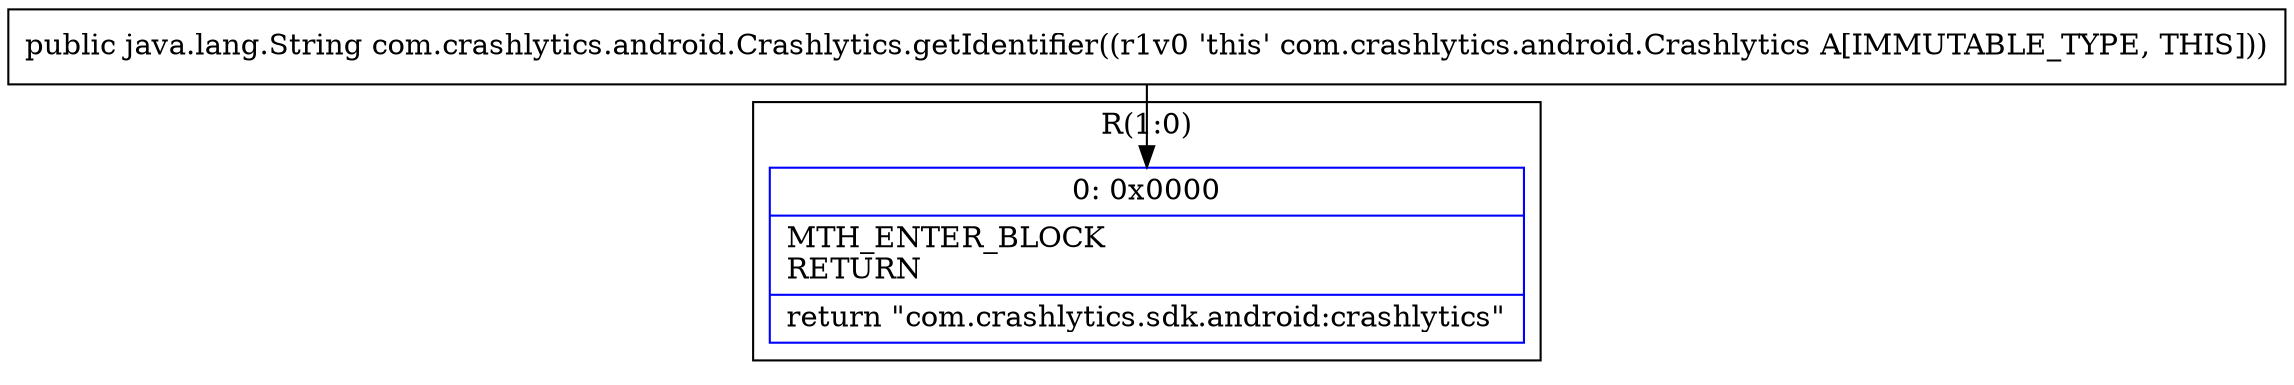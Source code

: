 digraph "CFG forcom.crashlytics.android.Crashlytics.getIdentifier()Ljava\/lang\/String;" {
subgraph cluster_Region_883133328 {
label = "R(1:0)";
node [shape=record,color=blue];
Node_0 [shape=record,label="{0\:\ 0x0000|MTH_ENTER_BLOCK\lRETURN\l|return \"com.crashlytics.sdk.android:crashlytics\"\l}"];
}
MethodNode[shape=record,label="{public java.lang.String com.crashlytics.android.Crashlytics.getIdentifier((r1v0 'this' com.crashlytics.android.Crashlytics A[IMMUTABLE_TYPE, THIS])) }"];
MethodNode -> Node_0;
}


